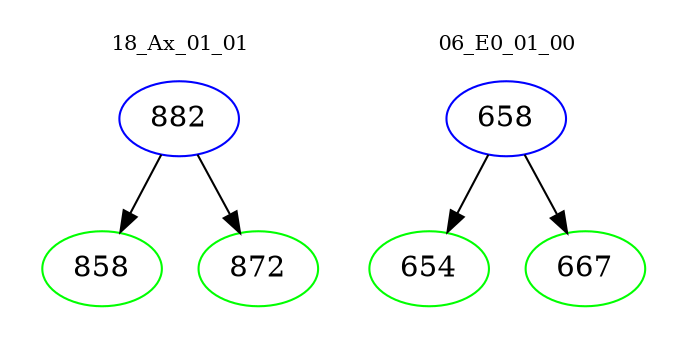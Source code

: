 digraph{
subgraph cluster_0 {
color = white
label = "18_Ax_01_01";
fontsize=10;
T0_882 [label="882", color="blue"]
T0_882 -> T0_858 [color="black"]
T0_858 [label="858", color="green"]
T0_882 -> T0_872 [color="black"]
T0_872 [label="872", color="green"]
}
subgraph cluster_1 {
color = white
label = "06_E0_01_00";
fontsize=10;
T1_658 [label="658", color="blue"]
T1_658 -> T1_654 [color="black"]
T1_654 [label="654", color="green"]
T1_658 -> T1_667 [color="black"]
T1_667 [label="667", color="green"]
}
}
